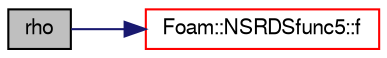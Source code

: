 digraph "rho"
{
  bgcolor="transparent";
  edge [fontname="FreeSans",fontsize="10",labelfontname="FreeSans",labelfontsize="10"];
  node [fontname="FreeSans",fontsize="10",shape=record];
  rankdir="LR";
  Node44 [label="rho",height=0.2,width=0.4,color="black", fillcolor="grey75", style="filled", fontcolor="black"];
  Node44 -> Node45 [color="midnightblue",fontsize="10",style="solid",fontname="FreeSans"];
  Node45 [label="Foam::NSRDSfunc5::f",height=0.2,width=0.4,color="red",URL="$a30434.html#a44a3c8c9472a1fd8054ed8f5fd36e77a",tooltip="Evaluate the function and return the result. "];
}

